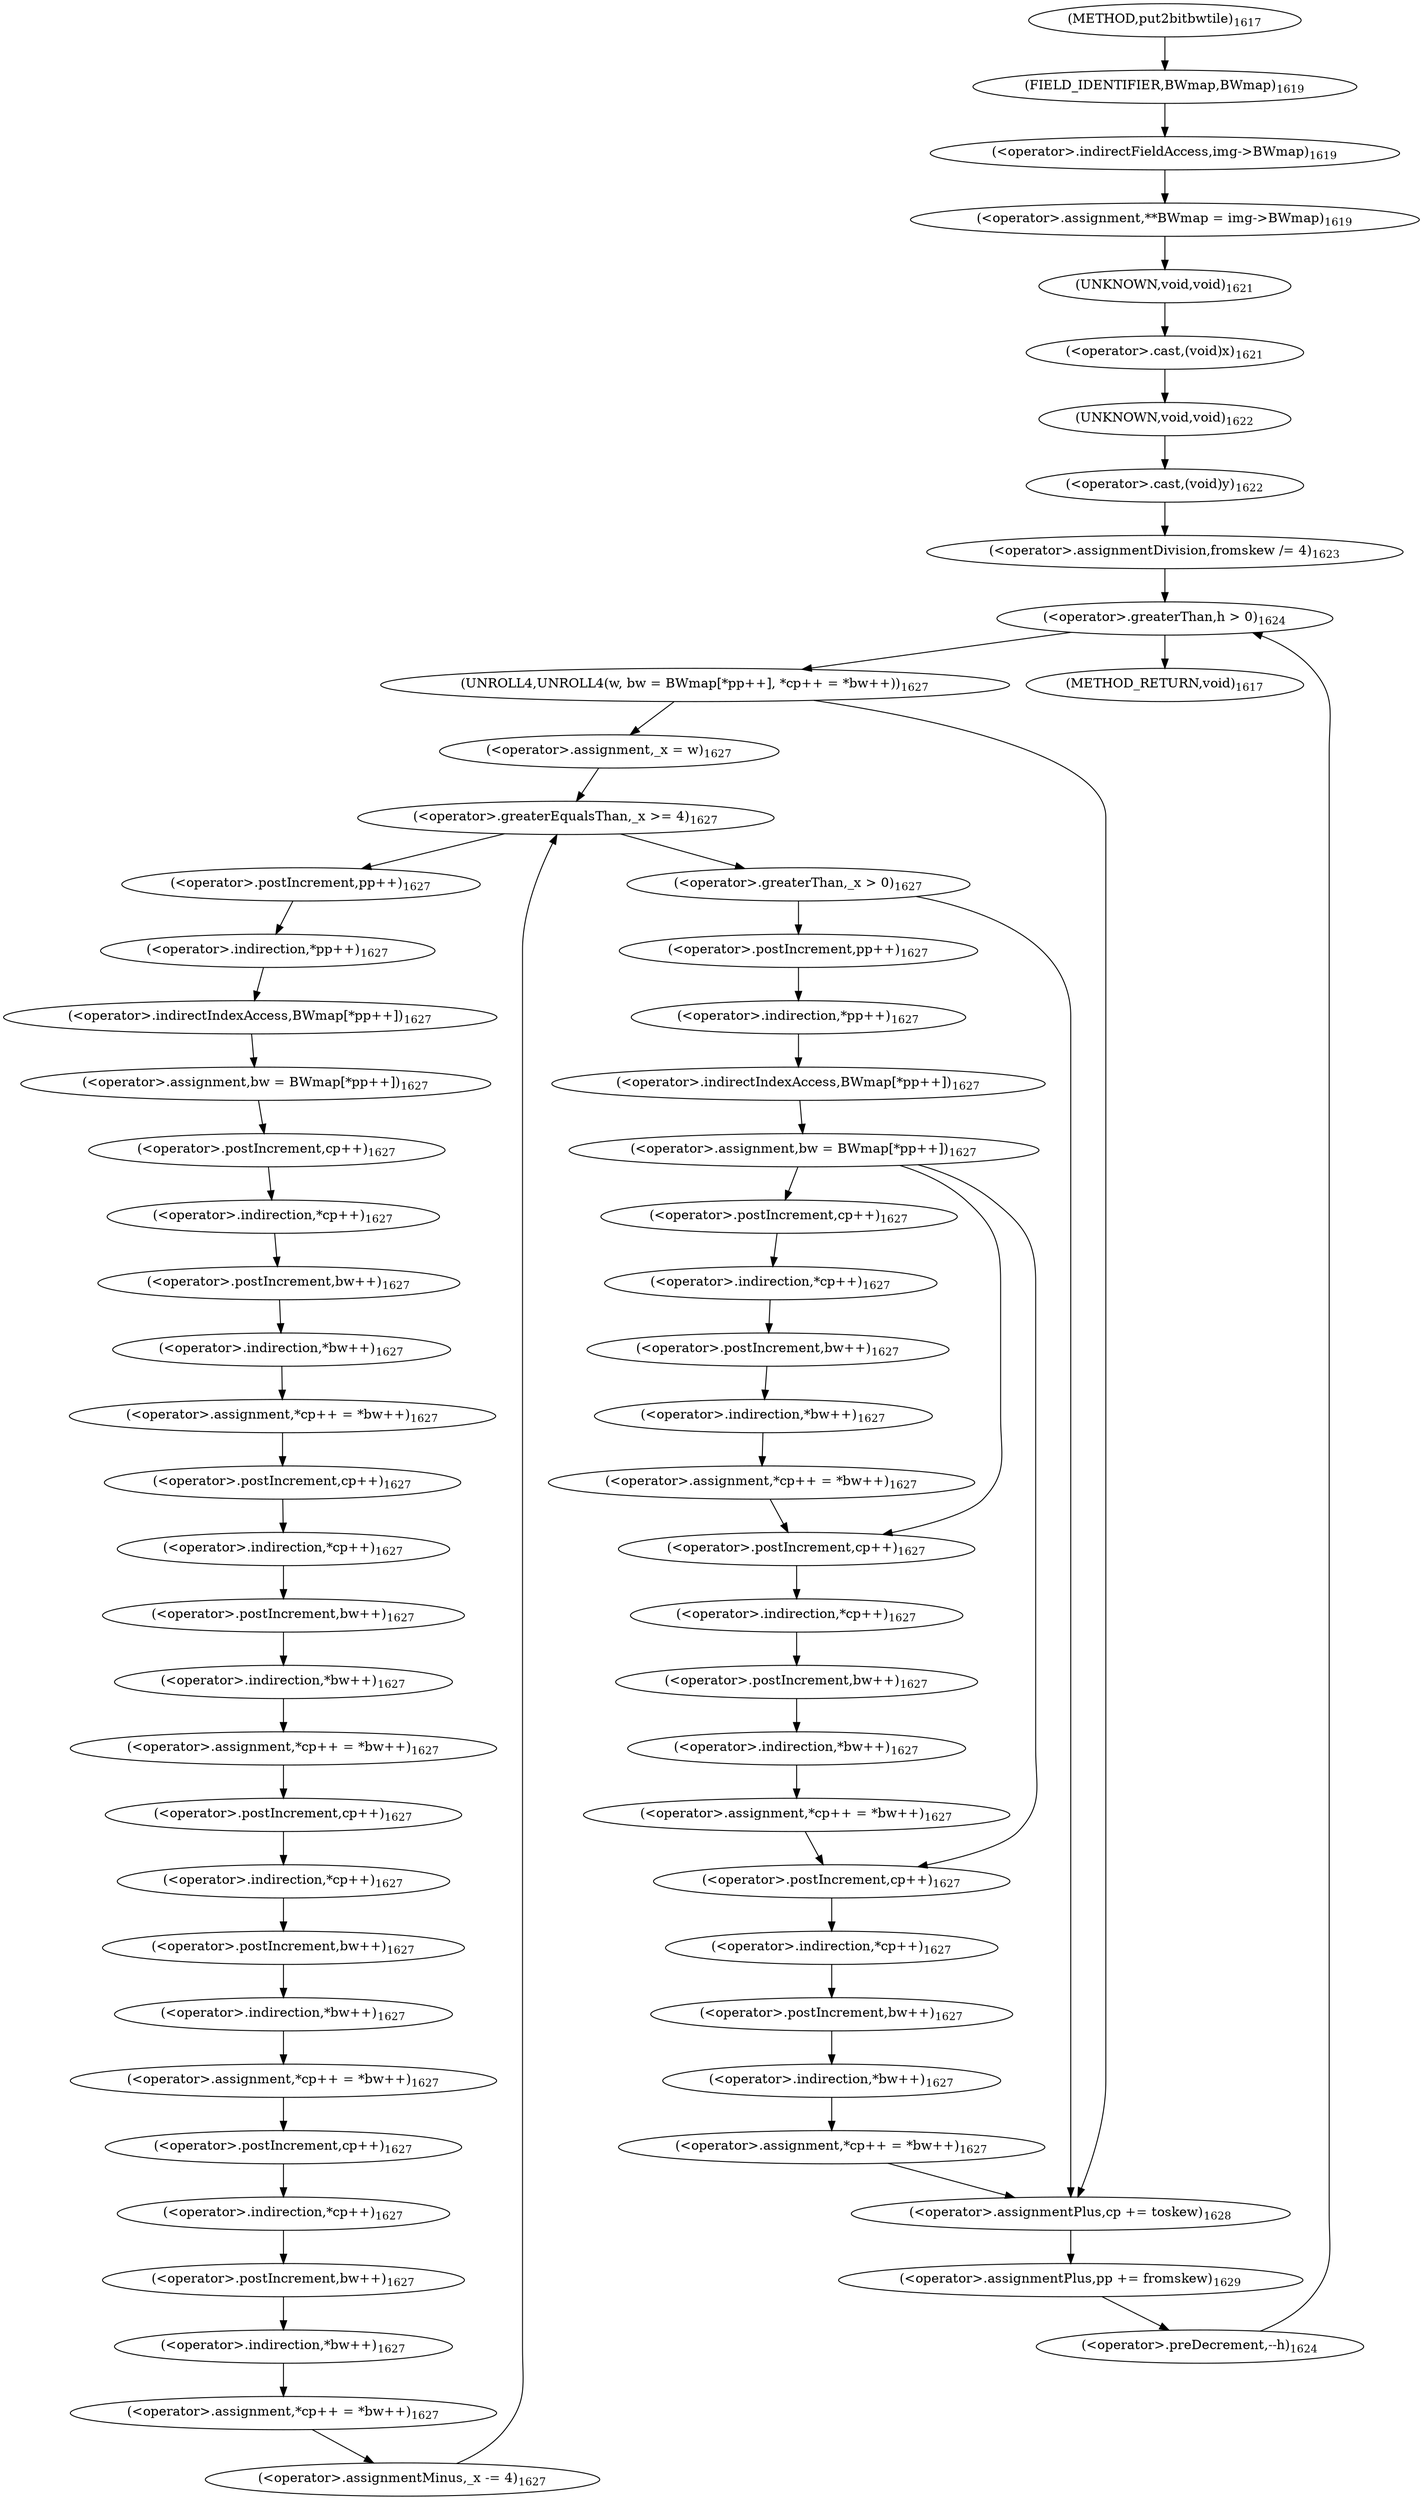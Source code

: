 digraph "put2bitbwtile" {  
"50272" [label = <(&lt;operator&gt;.assignment,**BWmap = img-&gt;BWmap)<SUB>1619</SUB>> ]
"50277" [label = <(&lt;operator&gt;.cast,(void)x)<SUB>1621</SUB>> ]
"50280" [label = <(&lt;operator&gt;.cast,(void)y)<SUB>1622</SUB>> ]
"50283" [label = <(&lt;operator&gt;.assignmentDivision,fromskew /= 4)<SUB>1623</SUB>> ]
"50274" [label = <(&lt;operator&gt;.indirectFieldAccess,img-&gt;BWmap)<SUB>1619</SUB>> ]
"50278" [label = <(UNKNOWN,void,void)<SUB>1621</SUB>> ]
"50281" [label = <(UNKNOWN,void,void)<SUB>1622</SUB>> ]
"50288" [label = <(&lt;operator&gt;.greaterThan,h &gt; 0)<SUB>1624</SUB>> ]
"50291" [label = <(&lt;operator&gt;.preDecrement,--h)<SUB>1624</SUB>> ]
"50276" [label = <(FIELD_IDENTIFIER,BWmap,BWmap)<SUB>1619</SUB>> ]
"50295" [label = <(UNROLL4,UNROLL4(w, bw = BWmap[*pp++], *cp++ = *bw++))<SUB>1627</SUB>> ]
"50389" [label = <(&lt;operator&gt;.assignmentPlus,cp += toskew)<SUB>1628</SUB>> ]
"50392" [label = <(&lt;operator&gt;.assignmentPlus,pp += fromskew)<SUB>1629</SUB>> ]
"50305" [label = <(&lt;operator&gt;.greaterEqualsThan,_x &gt;= 4)<SUB>1627</SUB>> ]
"50308" [label = <(&lt;operator&gt;.assignmentMinus,_x -= 4)<SUB>1627</SUB>> ]
"50348" [label = <(&lt;operator&gt;.greaterThan,_x &gt; 0)<SUB>1627</SUB>> ]
"50302" [label = <(&lt;operator&gt;.assignment,_x = w)<SUB>1627</SUB>> ]
"50312" [label = <(&lt;operator&gt;.assignment,bw = BWmap[*pp++])<SUB>1627</SUB>> ]
"50319" [label = <(&lt;operator&gt;.assignment,*cp++ = *bw++)<SUB>1627</SUB>> ]
"50326" [label = <(&lt;operator&gt;.assignment,*cp++ = *bw++)<SUB>1627</SUB>> ]
"50333" [label = <(&lt;operator&gt;.assignment,*cp++ = *bw++)<SUB>1627</SUB>> ]
"50340" [label = <(&lt;operator&gt;.assignment,*cp++ = *bw++)<SUB>1627</SUB>> ]
"50352" [label = <(&lt;operator&gt;.assignment,bw = BWmap[*pp++])<SUB>1627</SUB>> ]
"50314" [label = <(&lt;operator&gt;.indirectIndexAccess,BWmap[*pp++])<SUB>1627</SUB>> ]
"50320" [label = <(&lt;operator&gt;.indirection,*cp++)<SUB>1627</SUB>> ]
"50323" [label = <(&lt;operator&gt;.indirection,*bw++)<SUB>1627</SUB>> ]
"50327" [label = <(&lt;operator&gt;.indirection,*cp++)<SUB>1627</SUB>> ]
"50330" [label = <(&lt;operator&gt;.indirection,*bw++)<SUB>1627</SUB>> ]
"50334" [label = <(&lt;operator&gt;.indirection,*cp++)<SUB>1627</SUB>> ]
"50337" [label = <(&lt;operator&gt;.indirection,*bw++)<SUB>1627</SUB>> ]
"50341" [label = <(&lt;operator&gt;.indirection,*cp++)<SUB>1627</SUB>> ]
"50344" [label = <(&lt;operator&gt;.indirection,*bw++)<SUB>1627</SUB>> ]
"50354" [label = <(&lt;operator&gt;.indirectIndexAccess,BWmap[*pp++])<SUB>1627</SUB>> ]
"50316" [label = <(&lt;operator&gt;.indirection,*pp++)<SUB>1627</SUB>> ]
"50321" [label = <(&lt;operator&gt;.postIncrement,cp++)<SUB>1627</SUB>> ]
"50324" [label = <(&lt;operator&gt;.postIncrement,bw++)<SUB>1627</SUB>> ]
"50328" [label = <(&lt;operator&gt;.postIncrement,cp++)<SUB>1627</SUB>> ]
"50331" [label = <(&lt;operator&gt;.postIncrement,bw++)<SUB>1627</SUB>> ]
"50335" [label = <(&lt;operator&gt;.postIncrement,cp++)<SUB>1627</SUB>> ]
"50338" [label = <(&lt;operator&gt;.postIncrement,bw++)<SUB>1627</SUB>> ]
"50342" [label = <(&lt;operator&gt;.postIncrement,cp++)<SUB>1627</SUB>> ]
"50345" [label = <(&lt;operator&gt;.postIncrement,bw++)<SUB>1627</SUB>> ]
"50356" [label = <(&lt;operator&gt;.indirection,*pp++)<SUB>1627</SUB>> ]
"50364" [label = <(&lt;operator&gt;.assignment,*cp++ = *bw++)<SUB>1627</SUB>> ]
"50373" [label = <(&lt;operator&gt;.assignment,*cp++ = *bw++)<SUB>1627</SUB>> ]
"50382" [label = <(&lt;operator&gt;.assignment,*cp++ = *bw++)<SUB>1627</SUB>> ]
"50317" [label = <(&lt;operator&gt;.postIncrement,pp++)<SUB>1627</SUB>> ]
"50357" [label = <(&lt;operator&gt;.postIncrement,pp++)<SUB>1627</SUB>> ]
"50365" [label = <(&lt;operator&gt;.indirection,*cp++)<SUB>1627</SUB>> ]
"50368" [label = <(&lt;operator&gt;.indirection,*bw++)<SUB>1627</SUB>> ]
"50374" [label = <(&lt;operator&gt;.indirection,*cp++)<SUB>1627</SUB>> ]
"50377" [label = <(&lt;operator&gt;.indirection,*bw++)<SUB>1627</SUB>> ]
"50383" [label = <(&lt;operator&gt;.indirection,*cp++)<SUB>1627</SUB>> ]
"50386" [label = <(&lt;operator&gt;.indirection,*bw++)<SUB>1627</SUB>> ]
"50366" [label = <(&lt;operator&gt;.postIncrement,cp++)<SUB>1627</SUB>> ]
"50369" [label = <(&lt;operator&gt;.postIncrement,bw++)<SUB>1627</SUB>> ]
"50375" [label = <(&lt;operator&gt;.postIncrement,cp++)<SUB>1627</SUB>> ]
"50378" [label = <(&lt;operator&gt;.postIncrement,bw++)<SUB>1627</SUB>> ]
"50384" [label = <(&lt;operator&gt;.postIncrement,cp++)<SUB>1627</SUB>> ]
"50387" [label = <(&lt;operator&gt;.postIncrement,bw++)<SUB>1627</SUB>> ]
"50260" [label = <(METHOD,put2bitbwtile)<SUB>1617</SUB>> ]
"50395" [label = <(METHOD_RETURN,void)<SUB>1617</SUB>> ]
  "50272" -> "50278" 
  "50277" -> "50281" 
  "50280" -> "50283" 
  "50283" -> "50288" 
  "50274" -> "50272" 
  "50278" -> "50277" 
  "50281" -> "50280" 
  "50288" -> "50395" 
  "50288" -> "50295" 
  "50291" -> "50288" 
  "50276" -> "50274" 
  "50295" -> "50302" 
  "50295" -> "50389" 
  "50389" -> "50392" 
  "50392" -> "50291" 
  "50305" -> "50317" 
  "50305" -> "50348" 
  "50308" -> "50305" 
  "50348" -> "50357" 
  "50348" -> "50389" 
  "50302" -> "50305" 
  "50312" -> "50321" 
  "50319" -> "50328" 
  "50326" -> "50335" 
  "50333" -> "50342" 
  "50340" -> "50308" 
  "50352" -> "50366" 
  "50352" -> "50375" 
  "50352" -> "50384" 
  "50314" -> "50312" 
  "50320" -> "50324" 
  "50323" -> "50319" 
  "50327" -> "50331" 
  "50330" -> "50326" 
  "50334" -> "50338" 
  "50337" -> "50333" 
  "50341" -> "50345" 
  "50344" -> "50340" 
  "50354" -> "50352" 
  "50316" -> "50314" 
  "50321" -> "50320" 
  "50324" -> "50323" 
  "50328" -> "50327" 
  "50331" -> "50330" 
  "50335" -> "50334" 
  "50338" -> "50337" 
  "50342" -> "50341" 
  "50345" -> "50344" 
  "50356" -> "50354" 
  "50364" -> "50375" 
  "50373" -> "50384" 
  "50382" -> "50389" 
  "50317" -> "50316" 
  "50357" -> "50356" 
  "50365" -> "50369" 
  "50368" -> "50364" 
  "50374" -> "50378" 
  "50377" -> "50373" 
  "50383" -> "50387" 
  "50386" -> "50382" 
  "50366" -> "50365" 
  "50369" -> "50368" 
  "50375" -> "50374" 
  "50378" -> "50377" 
  "50384" -> "50383" 
  "50387" -> "50386" 
  "50260" -> "50276" 
}
